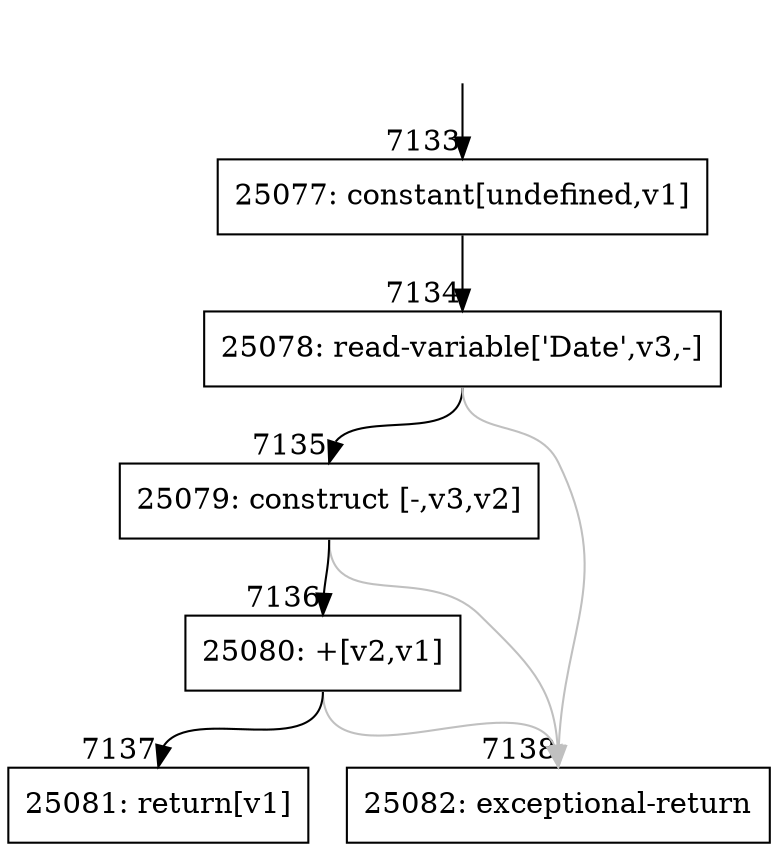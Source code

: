 digraph {
rankdir="TD"
BB_entry592[shape=none,label=""];
BB_entry592 -> BB7133 [tailport=s, headport=n, headlabel="    7133"]
BB7133 [shape=record label="{25077: constant[undefined,v1]}" ] 
BB7133 -> BB7134 [tailport=s, headport=n, headlabel="      7134"]
BB7134 [shape=record label="{25078: read-variable['Date',v3,-]}" ] 
BB7134 -> BB7135 [tailport=s, headport=n, headlabel="      7135"]
BB7134 -> BB7138 [tailport=s, headport=n, color=gray, headlabel="      7138"]
BB7135 [shape=record label="{25079: construct [-,v3,v2]}" ] 
BB7135 -> BB7136 [tailport=s, headport=n, headlabel="      7136"]
BB7135 -> BB7138 [tailport=s, headport=n, color=gray]
BB7136 [shape=record label="{25080: +[v2,v1]}" ] 
BB7136 -> BB7137 [tailport=s, headport=n, headlabel="      7137"]
BB7136 -> BB7138 [tailport=s, headport=n, color=gray]
BB7137 [shape=record label="{25081: return[v1]}" ] 
BB7138 [shape=record label="{25082: exceptional-return}" ] 
//#$~ 13250
}
